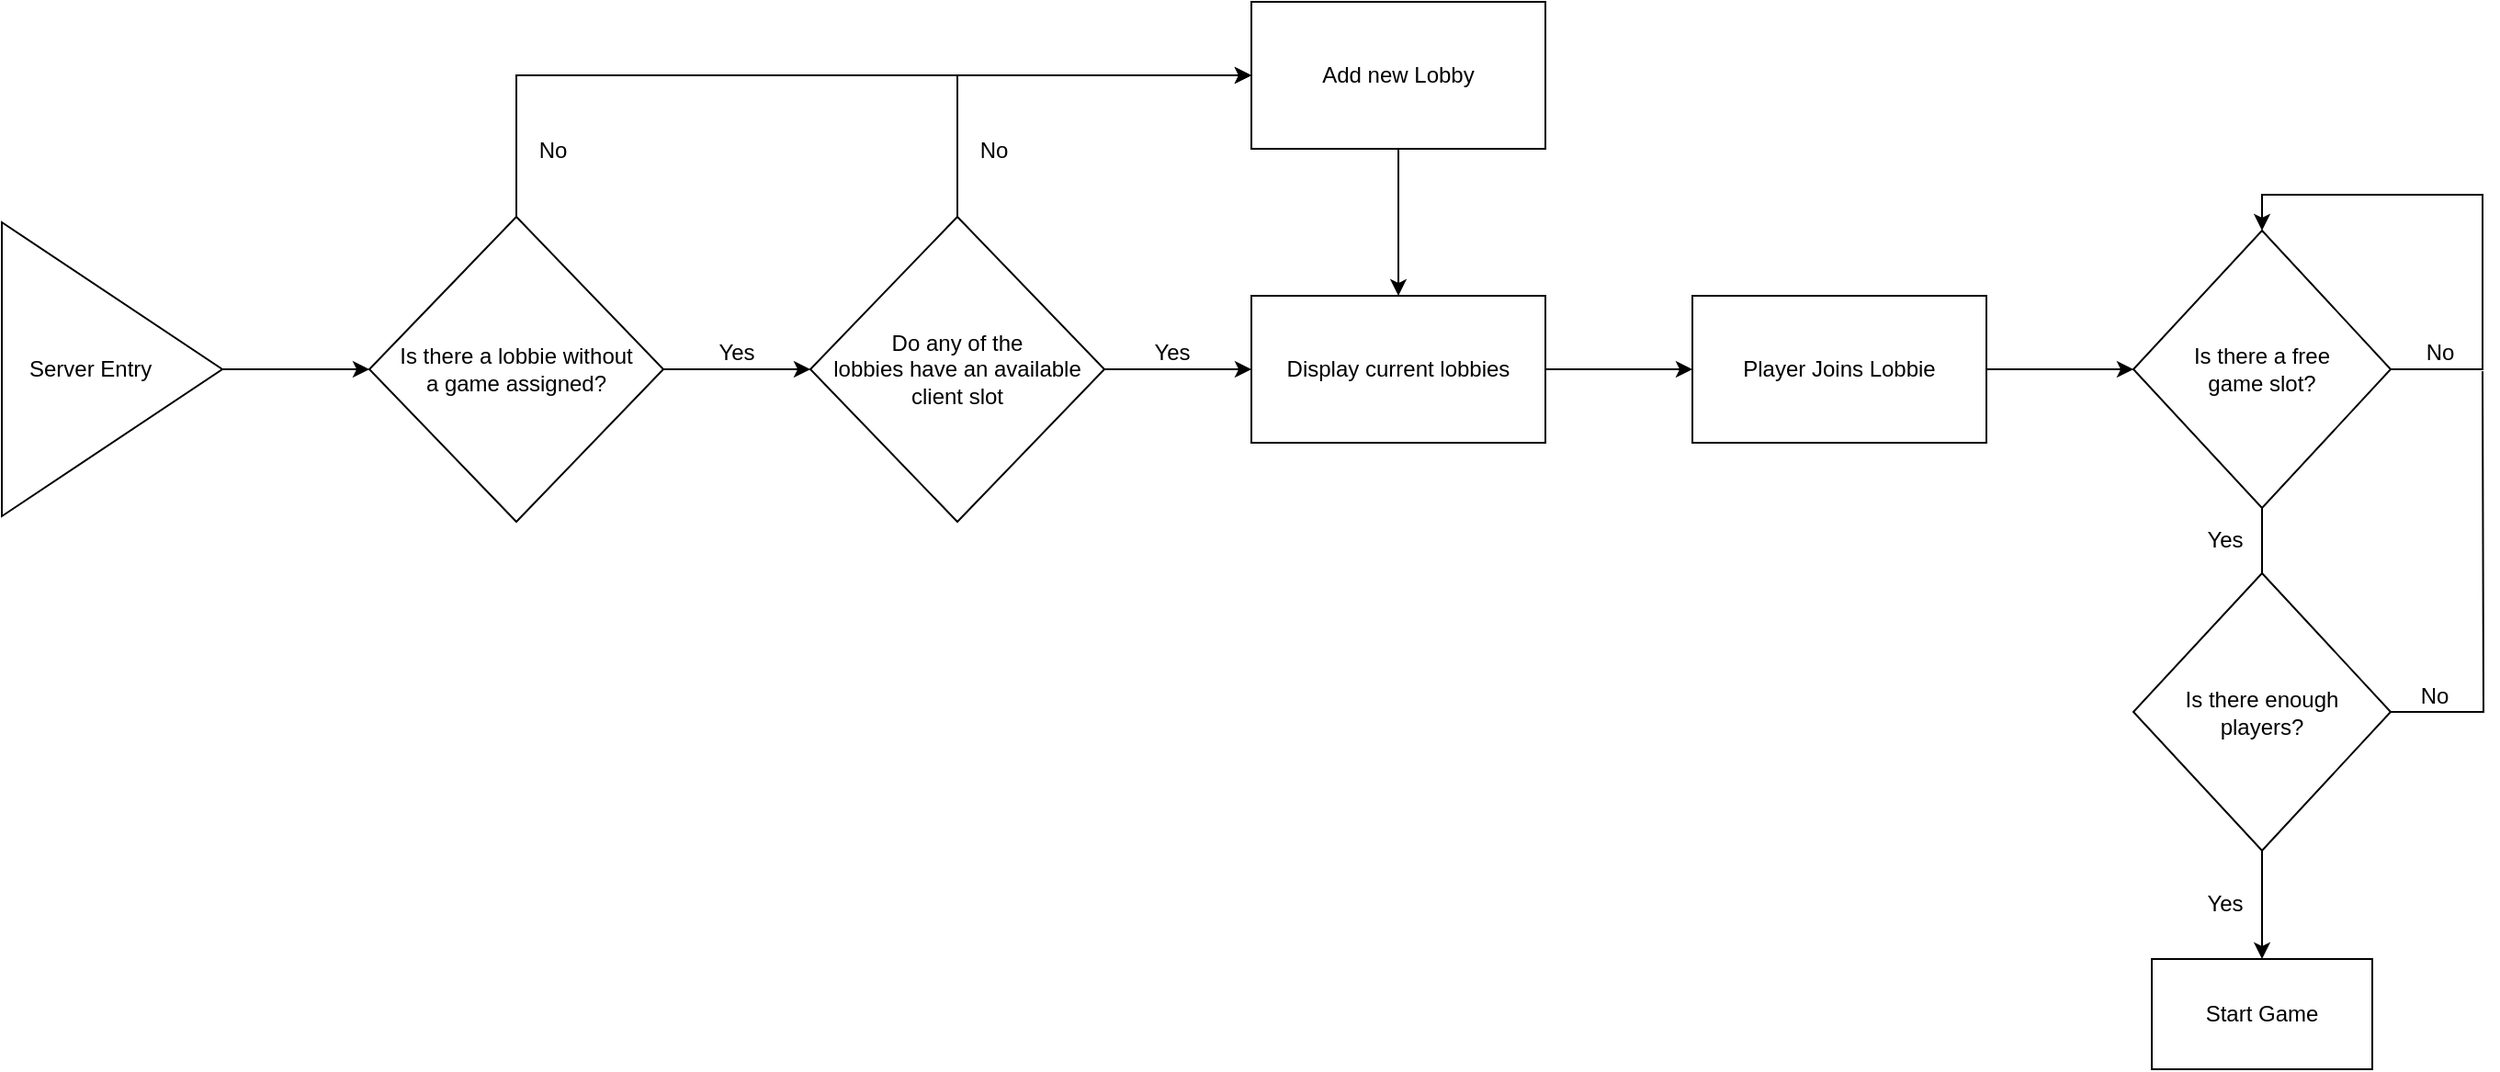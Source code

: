 <mxfile version="12.9.3" type="github"><diagram id="mRTb7Xc3GXKH0nbKwBp_" name="Page-1"><mxGraphModel dx="1673" dy="896" grid="1" gridSize="10" guides="1" tooltips="1" connect="1" arrows="1" fold="1" page="1" pageScale="1" pageWidth="1654" pageHeight="1169" math="0" shadow="0"><root><mxCell id="0"/><mxCell id="1" parent="0"/><mxCell id="4UEfgHsMF9y8gMREdJyK-5" style="edgeStyle=orthogonalEdgeStyle;rounded=0;orthogonalLoop=1;jettySize=auto;html=1;exitX=1;exitY=0.5;exitDx=0;exitDy=0;" edge="1" parent="1" source="4UEfgHsMF9y8gMREdJyK-1" target="4UEfgHsMF9y8gMREdJyK-3"><mxGeometry relative="1" as="geometry"/></mxCell><mxCell id="4UEfgHsMF9y8gMREdJyK-1" value="Server Entry&amp;nbsp; &amp;nbsp; &amp;nbsp; &amp;nbsp;" style="triangle;whiteSpace=wrap;html=1;" vertex="1" parent="1"><mxGeometry x="120" y="279" width="120" height="160" as="geometry"/></mxCell><mxCell id="4UEfgHsMF9y8gMREdJyK-11" value="" style="edgeStyle=orthogonalEdgeStyle;rounded=0;orthogonalLoop=1;jettySize=auto;html=1;endArrow=none;endFill=0;startArrow=classic;startFill=1;" edge="1" parent="1" source="4UEfgHsMF9y8gMREdJyK-2" target="4UEfgHsMF9y8gMREdJyK-10"><mxGeometry relative="1" as="geometry"/></mxCell><mxCell id="4UEfgHsMF9y8gMREdJyK-15" value="" style="edgeStyle=orthogonalEdgeStyle;rounded=0;orthogonalLoop=1;jettySize=auto;html=1;startArrow=none;startFill=0;endArrow=classic;endFill=1;" edge="1" parent="1" source="4UEfgHsMF9y8gMREdJyK-2" target="4UEfgHsMF9y8gMREdJyK-14"><mxGeometry relative="1" as="geometry"/></mxCell><mxCell id="4UEfgHsMF9y8gMREdJyK-2" value="Display current lobbies" style="rounded=0;whiteSpace=wrap;html=1;" vertex="1" parent="1"><mxGeometry x="800" y="319" width="160" height="80" as="geometry"/></mxCell><mxCell id="4UEfgHsMF9y8gMREdJyK-17" value="" style="edgeStyle=orthogonalEdgeStyle;rounded=0;orthogonalLoop=1;jettySize=auto;html=1;startArrow=none;startFill=0;endArrow=classic;endFill=1;" edge="1" parent="1" source="4UEfgHsMF9y8gMREdJyK-14"><mxGeometry relative="1" as="geometry"><mxPoint x="1280" y="359" as="targetPoint"/></mxGeometry></mxCell><mxCell id="4UEfgHsMF9y8gMREdJyK-14" value="Player Joins Lobbie" style="rounded=0;whiteSpace=wrap;html=1;" vertex="1" parent="1"><mxGeometry x="1040" y="319" width="160" height="80" as="geometry"/></mxCell><mxCell id="4UEfgHsMF9y8gMREdJyK-10" value="Add new Lobby" style="rounded=0;whiteSpace=wrap;html=1;" vertex="1" parent="1"><mxGeometry x="800" y="159" width="160" height="80" as="geometry"/></mxCell><mxCell id="4UEfgHsMF9y8gMREdJyK-8" value="" style="edgeStyle=orthogonalEdgeStyle;rounded=0;orthogonalLoop=1;jettySize=auto;html=1;" edge="1" parent="1" source="4UEfgHsMF9y8gMREdJyK-3" target="4UEfgHsMF9y8gMREdJyK-7"><mxGeometry relative="1" as="geometry"/></mxCell><mxCell id="4UEfgHsMF9y8gMREdJyK-12" style="edgeStyle=orthogonalEdgeStyle;rounded=0;orthogonalLoop=1;jettySize=auto;html=1;exitX=0.5;exitY=0;exitDx=0;exitDy=0;entryX=0;entryY=0.5;entryDx=0;entryDy=0;startArrow=none;startFill=0;endArrow=classic;endFill=1;" edge="1" parent="1" source="4UEfgHsMF9y8gMREdJyK-3" target="4UEfgHsMF9y8gMREdJyK-10"><mxGeometry relative="1" as="geometry"/></mxCell><mxCell id="4UEfgHsMF9y8gMREdJyK-3" value="Is there a lobbie without &lt;br&gt;a game assigned?" style="rhombus;whiteSpace=wrap;html=1;" vertex="1" parent="1"><mxGeometry x="320" y="276" width="160" height="166" as="geometry"/></mxCell><mxCell id="4UEfgHsMF9y8gMREdJyK-9" style="edgeStyle=orthogonalEdgeStyle;rounded=0;orthogonalLoop=1;jettySize=auto;html=1;exitX=1;exitY=0.5;exitDx=0;exitDy=0;entryX=0;entryY=0.5;entryDx=0;entryDy=0;" edge="1" parent="1" source="4UEfgHsMF9y8gMREdJyK-7" target="4UEfgHsMF9y8gMREdJyK-2"><mxGeometry relative="1" as="geometry"/></mxCell><mxCell id="4UEfgHsMF9y8gMREdJyK-13" style="edgeStyle=orthogonalEdgeStyle;rounded=0;orthogonalLoop=1;jettySize=auto;html=1;exitX=0.5;exitY=0;exitDx=0;exitDy=0;entryX=0;entryY=0.5;entryDx=0;entryDy=0;startArrow=none;startFill=0;endArrow=classic;endFill=1;" edge="1" parent="1" source="4UEfgHsMF9y8gMREdJyK-7" target="4UEfgHsMF9y8gMREdJyK-10"><mxGeometry relative="1" as="geometry"/></mxCell><mxCell id="4UEfgHsMF9y8gMREdJyK-7" value="Do any of the &lt;br&gt;lobbies have an available client slot" style="rhombus;whiteSpace=wrap;html=1;" vertex="1" parent="1"><mxGeometry x="560" y="276" width="160" height="166" as="geometry"/></mxCell><mxCell id="4UEfgHsMF9y8gMREdJyK-28" style="edgeStyle=orthogonalEdgeStyle;rounded=0;orthogonalLoop=1;jettySize=auto;html=1;exitX=0.5;exitY=1;exitDx=0;exitDy=0;entryX=0.5;entryY=0;entryDx=0;entryDy=0;startArrow=none;startFill=0;endArrow=none;endFill=0;" edge="1" parent="1" source="4UEfgHsMF9y8gMREdJyK-18" target="4UEfgHsMF9y8gMREdJyK-22"><mxGeometry relative="1" as="geometry"/></mxCell><mxCell id="4UEfgHsMF9y8gMREdJyK-18" value="Is there a free &lt;br&gt;game slot?" style="rhombus;whiteSpace=wrap;html=1;" vertex="1" parent="1"><mxGeometry x="1280" y="283.5" width="140" height="151" as="geometry"/></mxCell><mxCell id="4UEfgHsMF9y8gMREdJyK-30" style="edgeStyle=orthogonalEdgeStyle;rounded=0;orthogonalLoop=1;jettySize=auto;html=1;exitX=1;exitY=0.5;exitDx=0;exitDy=0;startArrow=none;startFill=0;endArrow=none;endFill=0;" edge="1" parent="1" source="4UEfgHsMF9y8gMREdJyK-22"><mxGeometry relative="1" as="geometry"><mxPoint x="1470" y="360" as="targetPoint"/></mxGeometry></mxCell><mxCell id="4UEfgHsMF9y8gMREdJyK-32" style="edgeStyle=orthogonalEdgeStyle;rounded=0;orthogonalLoop=1;jettySize=auto;html=1;exitX=0.5;exitY=1;exitDx=0;exitDy=0;entryX=0.5;entryY=0;entryDx=0;entryDy=0;startArrow=none;startFill=0;endArrow=classic;endFill=1;" edge="1" parent="1" source="4UEfgHsMF9y8gMREdJyK-22" target="4UEfgHsMF9y8gMREdJyK-31"><mxGeometry relative="1" as="geometry"/></mxCell><mxCell id="4UEfgHsMF9y8gMREdJyK-22" value="Is there enough &lt;br&gt;players?" style="rhombus;whiteSpace=wrap;html=1;" vertex="1" parent="1"><mxGeometry x="1280" y="470" width="140" height="151" as="geometry"/></mxCell><mxCell id="4UEfgHsMF9y8gMREdJyK-20" value="No" style="text;html=1;strokeColor=none;fillColor=none;align=center;verticalAlign=middle;whiteSpace=wrap;rounded=0;" vertex="1" parent="1"><mxGeometry x="1427" y="340" width="40" height="20" as="geometry"/></mxCell><mxCell id="4UEfgHsMF9y8gMREdJyK-25" value="No" style="text;html=1;strokeColor=none;fillColor=none;align=center;verticalAlign=middle;whiteSpace=wrap;rounded=0;" vertex="1" parent="1"><mxGeometry x="1424" y="527" width="40" height="20" as="geometry"/></mxCell><mxCell id="4UEfgHsMF9y8gMREdJyK-26" value="Yes" style="text;html=1;strokeColor=none;fillColor=none;align=center;verticalAlign=middle;whiteSpace=wrap;rounded=0;" vertex="1" parent="1"><mxGeometry x="1310" y="442" width="40" height="20" as="geometry"/></mxCell><mxCell id="4UEfgHsMF9y8gMREdJyK-29" style="edgeStyle=orthogonalEdgeStyle;rounded=0;orthogonalLoop=1;jettySize=auto;html=1;exitX=1;exitY=0.5;exitDx=0;exitDy=0;startArrow=none;startFill=0;endArrow=classic;endFill=1;entryX=0.5;entryY=0;entryDx=0;entryDy=0;" edge="1" parent="1" source="4UEfgHsMF9y8gMREdJyK-18" target="4UEfgHsMF9y8gMREdJyK-18"><mxGeometry relative="1" as="geometry"><mxPoint x="1350" y="280" as="targetPoint"/><Array as="points"><mxPoint x="1470" y="359"/><mxPoint x="1470" y="264"/><mxPoint x="1350" y="264"/></Array></mxGeometry></mxCell><mxCell id="4UEfgHsMF9y8gMREdJyK-31" value="Start Game" style="rounded=0;whiteSpace=wrap;html=1;" vertex="1" parent="1"><mxGeometry x="1290" y="680" width="120" height="60" as="geometry"/></mxCell><mxCell id="4UEfgHsMF9y8gMREdJyK-33" value="Yes" style="text;html=1;strokeColor=none;fillColor=none;align=center;verticalAlign=middle;whiteSpace=wrap;rounded=0;" vertex="1" parent="1"><mxGeometry x="1310" y="640" width="40" height="20" as="geometry"/></mxCell><mxCell id="4UEfgHsMF9y8gMREdJyK-34" value="Yes" style="text;html=1;strokeColor=none;fillColor=none;align=center;verticalAlign=middle;whiteSpace=wrap;rounded=0;" vertex="1" parent="1"><mxGeometry x="500" y="340" width="40" height="20" as="geometry"/></mxCell><mxCell id="4UEfgHsMF9y8gMREdJyK-35" value="Yes" style="text;html=1;strokeColor=none;fillColor=none;align=center;verticalAlign=middle;whiteSpace=wrap;rounded=0;" vertex="1" parent="1"><mxGeometry x="737" y="340" width="40" height="20" as="geometry"/></mxCell><mxCell id="4UEfgHsMF9y8gMREdJyK-36" value="No" style="text;html=1;strokeColor=none;fillColor=none;align=center;verticalAlign=middle;whiteSpace=wrap;rounded=0;" vertex="1" parent="1"><mxGeometry x="640" y="230" width="40" height="20" as="geometry"/></mxCell><mxCell id="4UEfgHsMF9y8gMREdJyK-37" value="No" style="text;html=1;strokeColor=none;fillColor=none;align=center;verticalAlign=middle;whiteSpace=wrap;rounded=0;" vertex="1" parent="1"><mxGeometry x="400" y="230" width="40" height="20" as="geometry"/></mxCell></root></mxGraphModel></diagram></mxfile>